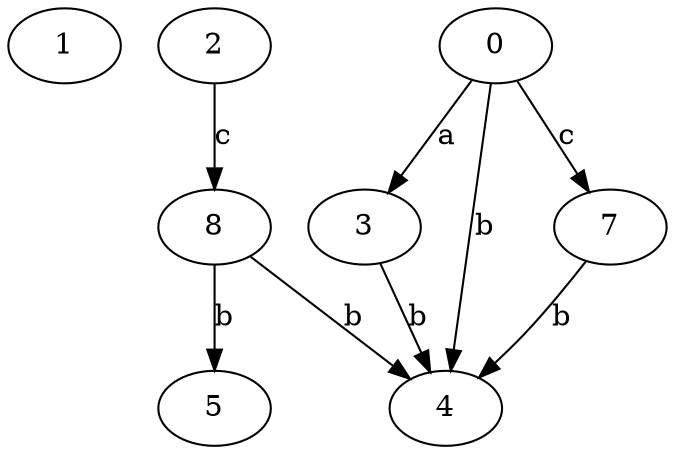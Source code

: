 strict digraph  {
1;
2;
3;
4;
5;
7;
8;
0;
2 -> 8  [label=c];
3 -> 4  [label=b];
7 -> 4  [label=b];
8 -> 4  [label=b];
8 -> 5  [label=b];
0 -> 3  [label=a];
0 -> 4  [label=b];
0 -> 7  [label=c];
}
